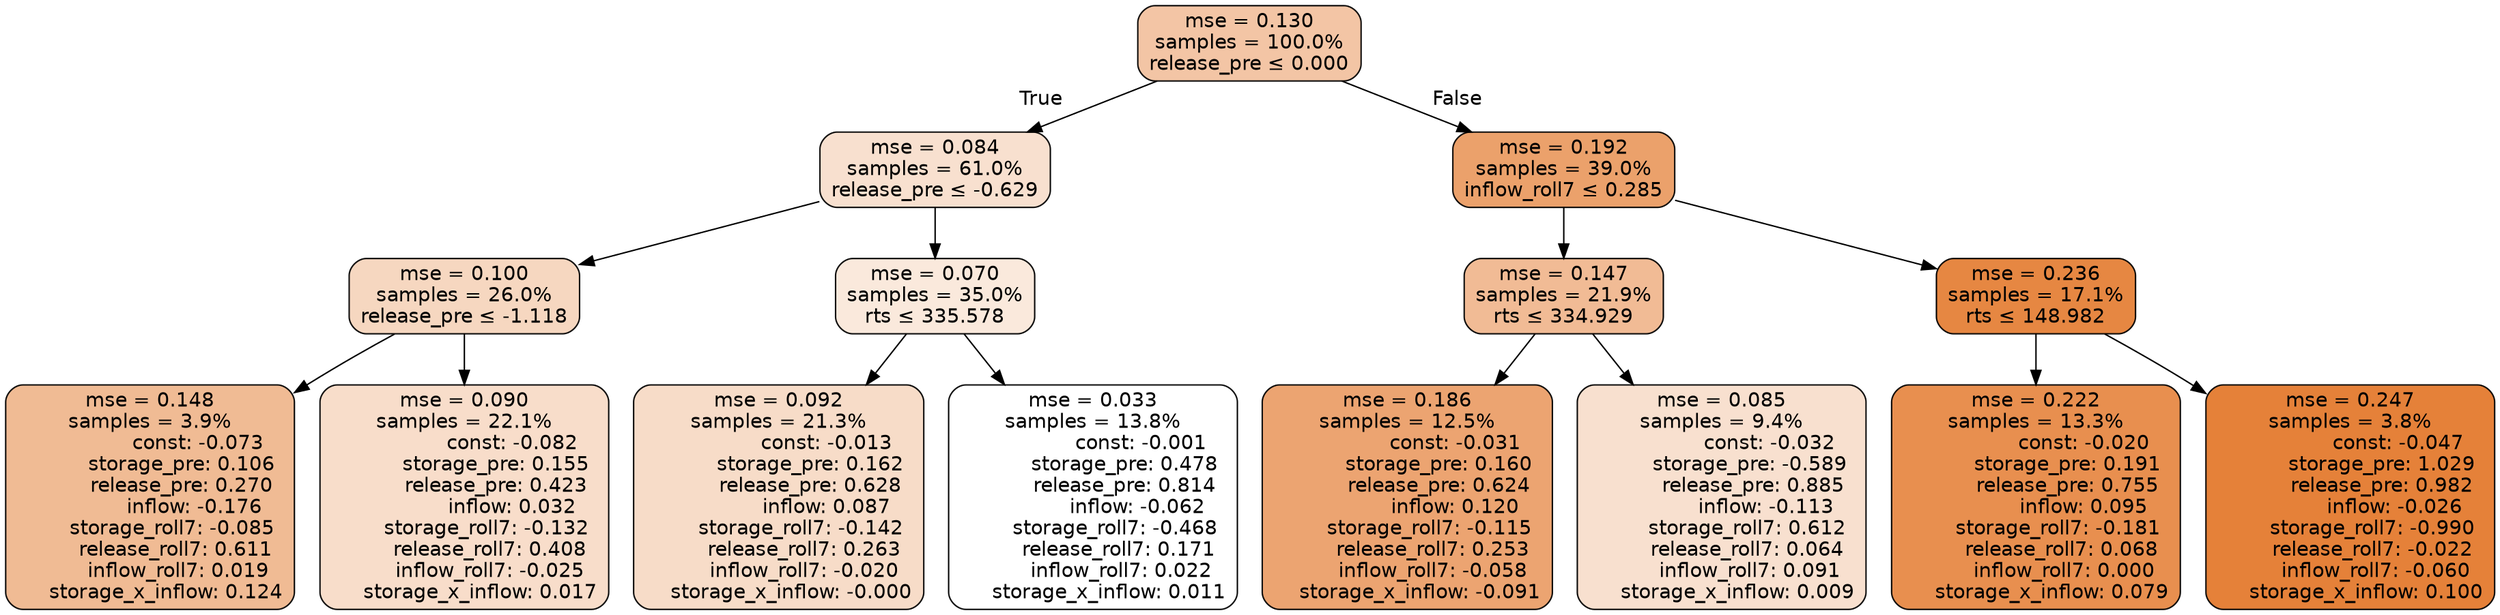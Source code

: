 digraph tree {
bgcolor="transparent"
node [shape=rectangle, style="filled, rounded", color="black", fontname=helvetica] ;
edge [fontname=helvetica] ;
	"0" [label="mse = 0.130
samples = 100.0%
release_pre &le; 0.000", fillcolor="#f3c5a5"]
	"1" [label="mse = 0.084
samples = 61.0%
release_pre &le; -0.629", fillcolor="#f8e0cf"]
	"2" [label="mse = 0.100
samples = 26.0%
release_pre &le; -1.118", fillcolor="#f6d7c0"]
	"3" [label="mse = 0.148
samples = 3.9%
               const: -0.073
          storage_pre: 0.106
          release_pre: 0.270
              inflow: -0.176
       storage_roll7: -0.085
        release_roll7: 0.611
         inflow_roll7: 0.019
     storage_x_inflow: 0.124", fillcolor="#f0bb94"]
	"4" [label="mse = 0.090
samples = 22.1%
               const: -0.082
          storage_pre: 0.155
          release_pre: 0.423
               inflow: 0.032
       storage_roll7: -0.132
        release_roll7: 0.408
        inflow_roll7: -0.025
     storage_x_inflow: 0.017", fillcolor="#f8ddca"]
	"5" [label="mse = 0.070
samples = 35.0%
rts &le; 335.578", fillcolor="#fae9dc"]
	"6" [label="mse = 0.092
samples = 21.3%
               const: -0.013
          storage_pre: 0.162
          release_pre: 0.628
               inflow: 0.087
       storage_roll7: -0.142
        release_roll7: 0.263
        inflow_roll7: -0.020
    storage_x_inflow: -0.000", fillcolor="#f7dcc8"]
	"7" [label="mse = 0.033
samples = 13.8%
               const: -0.001
          storage_pre: 0.478
          release_pre: 0.814
              inflow: -0.062
       storage_roll7: -0.468
        release_roll7: 0.171
         inflow_roll7: 0.022
     storage_x_inflow: 0.011", fillcolor="#ffffff"]
	"8" [label="mse = 0.192
samples = 39.0%
inflow_roll7 &le; 0.285", fillcolor="#eba16b"]
	"9" [label="mse = 0.147
samples = 21.9%
rts &le; 334.929", fillcolor="#f1bb95"]
	"10" [label="mse = 0.186
samples = 12.5%
               const: -0.031
          storage_pre: 0.160
          release_pre: 0.624
               inflow: 0.120
       storage_roll7: -0.115
        release_roll7: 0.253
        inflow_roll7: -0.058
    storage_x_inflow: -0.091", fillcolor="#eca471"]
	"11" [label="mse = 0.085
samples = 9.4%
               const: -0.032
         storage_pre: -0.589
          release_pre: 0.885
              inflow: -0.113
        storage_roll7: 0.612
        release_roll7: 0.064
         inflow_roll7: 0.091
     storage_x_inflow: 0.009", fillcolor="#f8e0cf"]
	"12" [label="mse = 0.236
samples = 17.1%
rts &le; 148.982", fillcolor="#e68742"]
	"13" [label="mse = 0.222
samples = 13.3%
               const: -0.020
          storage_pre: 0.191
          release_pre: 0.755
               inflow: 0.095
       storage_roll7: -0.181
        release_roll7: 0.068
         inflow_roll7: 0.000
     storage_x_inflow: 0.079", fillcolor="#e88f4f"]
	"14" [label="mse = 0.247
samples = 3.8%
               const: -0.047
          storage_pre: 1.029
          release_pre: 0.982
              inflow: -0.026
       storage_roll7: -0.990
       release_roll7: -0.022
        inflow_roll7: -0.060
     storage_x_inflow: 0.100", fillcolor="#e58139"]

	"0" -> "1" [labeldistance=2.5, labelangle=45, headlabel="True"]
	"1" -> "2"
	"2" -> "3"
	"2" -> "4"
	"1" -> "5"
	"5" -> "6"
	"5" -> "7"
	"0" -> "8" [labeldistance=2.5, labelangle=-45, headlabel="False"]
	"8" -> "9"
	"9" -> "10"
	"9" -> "11"
	"8" -> "12"
	"12" -> "13"
	"12" -> "14"
}